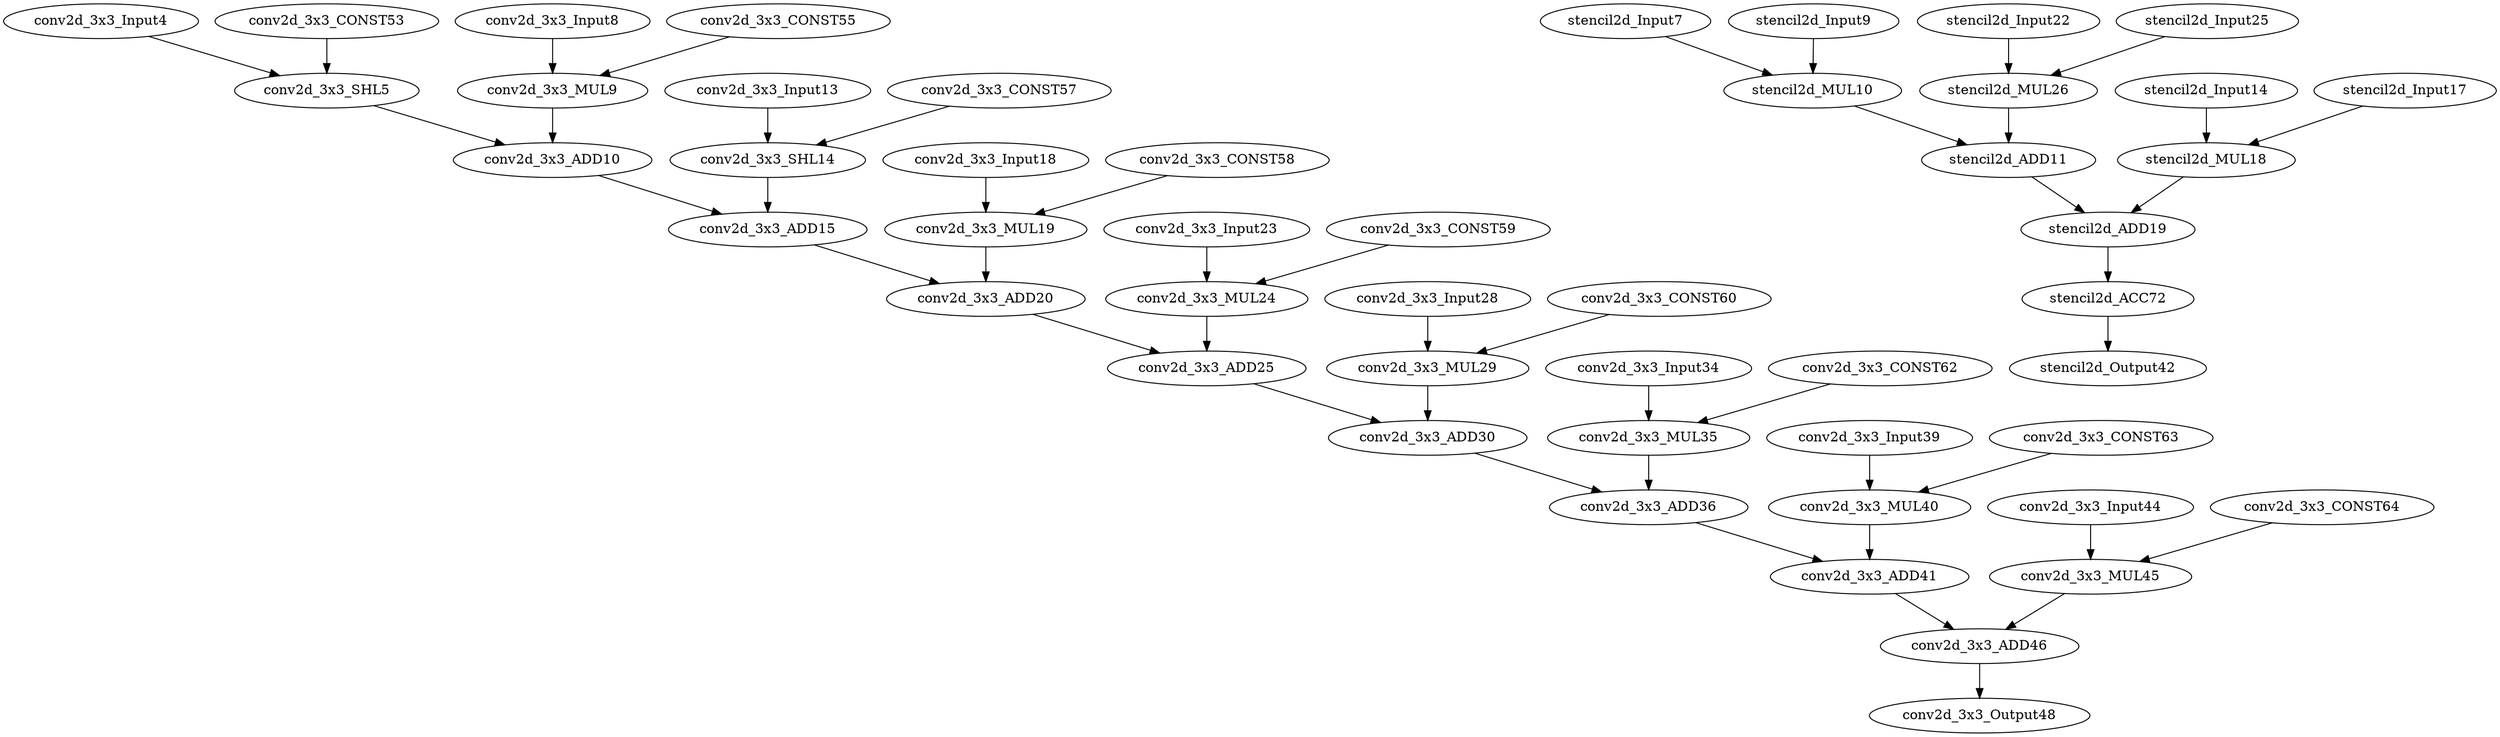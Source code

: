 digraph "merge-dfg" {
conv2d_3x3_Input4 [offset="0, 0", opcode=input, pattern="4, 30, 12, 30", ref_name="conv2d_3x3_A", size=4096];
conv2d_3x3_SHL5 [opcode=shl];
conv2d_3x3_Input8 [offset="0, 128", opcode=input, pattern="4, 30, 12, 30", ref_name="conv2d_3x3_A", size=4096];
conv2d_3x3_MUL9 [opcode=mul];
conv2d_3x3_ADD10 [opcode=add];
conv2d_3x3_Input13 [offset="0, 256", opcode=input, pattern="4, 30, 12, 30", ref_name="conv2d_3x3_A", size=4096];
conv2d_3x3_SHL14 [opcode=shl];
conv2d_3x3_ADD15 [opcode=add];
conv2d_3x3_Input18 [offset="0, 4", opcode=input, pattern="4, 30, 12, 30", ref_name="conv2d_3x3_A", size=4096];
conv2d_3x3_MUL19 [opcode=mul];
conv2d_3x3_ADD20 [opcode=add];
conv2d_3x3_Input23 [offset="0, 132", opcode=input, pattern="4, 30, 12, 30", ref_name="conv2d_3x3_A", size=4096];
conv2d_3x3_MUL24 [opcode=mul];
conv2d_3x3_ADD25 [opcode=add];
conv2d_3x3_Input28 [offset="0, 260", opcode=input, pattern="4, 30, 12, 30", ref_name="conv2d_3x3_A", size=4096];
conv2d_3x3_MUL29 [opcode=mul];
conv2d_3x3_ADD30 [opcode=add];
conv2d_3x3_Input34 [offset="0, 8", opcode=input, pattern="4, 30, 12, 30", ref_name="conv2d_3x3_A", size=4096];
conv2d_3x3_MUL35 [opcode=mul];
conv2d_3x3_ADD36 [opcode=add];
conv2d_3x3_Input39 [offset="0, 136", opcode=input, pattern="4, 30, 12, 30", ref_name="conv2d_3x3_A", size=4096];
conv2d_3x3_MUL40 [opcode=mul];
conv2d_3x3_ADD41 [opcode=add];
conv2d_3x3_Input44 [offset="0, 264", opcode=input, pattern="4, 30, 12, 30", ref_name="conv2d_3x3_A", size=4096];
conv2d_3x3_MUL45 [opcode=mul];
conv2d_3x3_ADD46 [opcode=add];
conv2d_3x3_Output48 [offset="128, 4", opcode=output, pattern="4, 30, 12, 30", ref_name="conv2d_3x3_B", size=3836];
conv2d_3x3_CONST53 [opcode=const, value=1];
conv2d_3x3_CONST55 [opcode=const, value="-3"];
conv2d_3x3_CONST57 [opcode=const, value=2];
conv2d_3x3_CONST58 [opcode=const, value=5];
conv2d_3x3_CONST59 [opcode=const, value=6];
conv2d_3x3_CONST60 [opcode=const, value=7];
conv2d_3x3_CONST62 [opcode=const, value="-8"];
conv2d_3x3_CONST63 [opcode=const, value="-9"];
conv2d_3x3_CONST64 [opcode=const, value=10];
conv2d_3x3_Input4 -> conv2d_3x3_SHL5  [operand=0];
conv2d_3x3_CONST53 -> conv2d_3x3_SHL5  [operand=1];
conv2d_3x3_SHL5 -> conv2d_3x3_ADD10  [operand=1];
conv2d_3x3_Input8 -> conv2d_3x3_MUL9  [operand=0];
conv2d_3x3_CONST55 -> conv2d_3x3_MUL9  [operand=1];
conv2d_3x3_MUL9 -> conv2d_3x3_ADD10  [operand=0];
conv2d_3x3_ADD10 -> conv2d_3x3_ADD15  [operand=0];
conv2d_3x3_Input13 -> conv2d_3x3_SHL14  [operand=0];
conv2d_3x3_CONST57 -> conv2d_3x3_SHL14  [operand=1];
conv2d_3x3_SHL14 -> conv2d_3x3_ADD15  [operand=1];
conv2d_3x3_ADD15 -> conv2d_3x3_ADD20  [operand=0];
conv2d_3x3_Input18 -> conv2d_3x3_MUL19  [operand=0];
conv2d_3x3_CONST58 -> conv2d_3x3_MUL19  [operand=1];
conv2d_3x3_MUL19 -> conv2d_3x3_ADD20  [operand=1];
conv2d_3x3_ADD20 -> conv2d_3x3_ADD25  [operand=0];
conv2d_3x3_Input23 -> conv2d_3x3_MUL24  [operand=0];
conv2d_3x3_CONST59 -> conv2d_3x3_MUL24  [operand=1];
conv2d_3x3_MUL24 -> conv2d_3x3_ADD25  [operand=1];
conv2d_3x3_ADD25 -> conv2d_3x3_ADD30  [operand=0];
conv2d_3x3_Input28 -> conv2d_3x3_MUL29  [operand=0];
conv2d_3x3_CONST60 -> conv2d_3x3_MUL29  [operand=1];
conv2d_3x3_MUL29 -> conv2d_3x3_ADD30  [operand=1];
conv2d_3x3_ADD30 -> conv2d_3x3_ADD36  [operand=0];
conv2d_3x3_Input34 -> conv2d_3x3_MUL35  [operand=0];
conv2d_3x3_CONST62 -> conv2d_3x3_MUL35  [operand=1];
conv2d_3x3_MUL35 -> conv2d_3x3_ADD36  [operand=1];
conv2d_3x3_ADD36 -> conv2d_3x3_ADD41  [operand=0];
conv2d_3x3_Input39 -> conv2d_3x3_MUL40  [operand=0];
conv2d_3x3_CONST63 -> conv2d_3x3_MUL40  [operand=1];
conv2d_3x3_MUL40 -> conv2d_3x3_ADD41  [operand=1];
conv2d_3x3_ADD41 -> conv2d_3x3_ADD46  [operand=0];
conv2d_3x3_Input44 -> conv2d_3x3_MUL45  [operand=0];
conv2d_3x3_CONST64 -> conv2d_3x3_MUL45  [operand=1];
conv2d_3x3_MUL45 -> conv2d_3x3_ADD46  [operand=1];
conv2d_3x3_ADD46 -> conv2d_3x3_Output48  [operand=0];
stencil2d_Input7 [offset="0, 0", opcode=input, pattern="12, 3, -24, 30, -24, 30", ref_name="stencil2d_filter", size=36];
stencil2d_Input9 [offset="0, 0", opcode=input, pattern="128, 3, -252, 30, -244, 30", ref_name="stencil2d_orig", size=4096];
stencil2d_MUL10 [opcode=mul];
stencil2d_ADD11 [opcode=add];
stencil2d_Input14 [offset="0, 4", opcode=input, pattern="12, 3, -24, 30, -24, 30", ref_name="stencil2d_filter", size=36];
stencil2d_Input17 [offset="0, 4", opcode=input, pattern="128, 3, -252, 30, -244, 30", ref_name="stencil2d_orig", size=4096];
stencil2d_MUL18 [opcode=mul];
stencil2d_ADD19 [opcode=add];
stencil2d_Input22 [offset="0, 8", opcode=input, pattern="12, 3, -24, 30, -24, 30", ref_name="stencil2d_filter", size=36];
stencil2d_Input25 [offset="0, 8", opcode=input, pattern="128, 3, -252, 30, -244, 30", ref_name="stencil2d_orig", size=4096];
stencil2d_MUL26 [opcode=mul];
stencil2d_Output42 [offset="0, 0", opcode=output, pattern="0, 3, 4, 30, 12, 30", ref_name="stencil2d_sol", size=3832];
stencil2d_ACC72 [acc_first=1, acc_params="0, 3, 1, 900", opcode=acc];
stencil2d_Input7 -> stencil2d_MUL10  [operand=1];
stencil2d_Input9 -> stencil2d_MUL10  [operand=0];
stencil2d_MUL10 -> stencil2d_ADD11  [operand=0];
stencil2d_ADD11 -> stencil2d_ADD19  [operand=1];
stencil2d_Input14 -> stencil2d_MUL18  [operand=1];
stencil2d_Input17 -> stencil2d_MUL18  [operand=0];
stencil2d_MUL18 -> stencil2d_ADD19  [operand=0];
stencil2d_Input22 -> stencil2d_MUL26  [operand=1];
stencil2d_Input25 -> stencil2d_MUL26  [operand=0];
stencil2d_MUL26 -> stencil2d_ADD11  [operand=1];
stencil2d_ADD19 -> stencil2d_ACC72  [operand=0];
stencil2d_ACC72 -> stencil2d_Output42  [operand=0];
}
